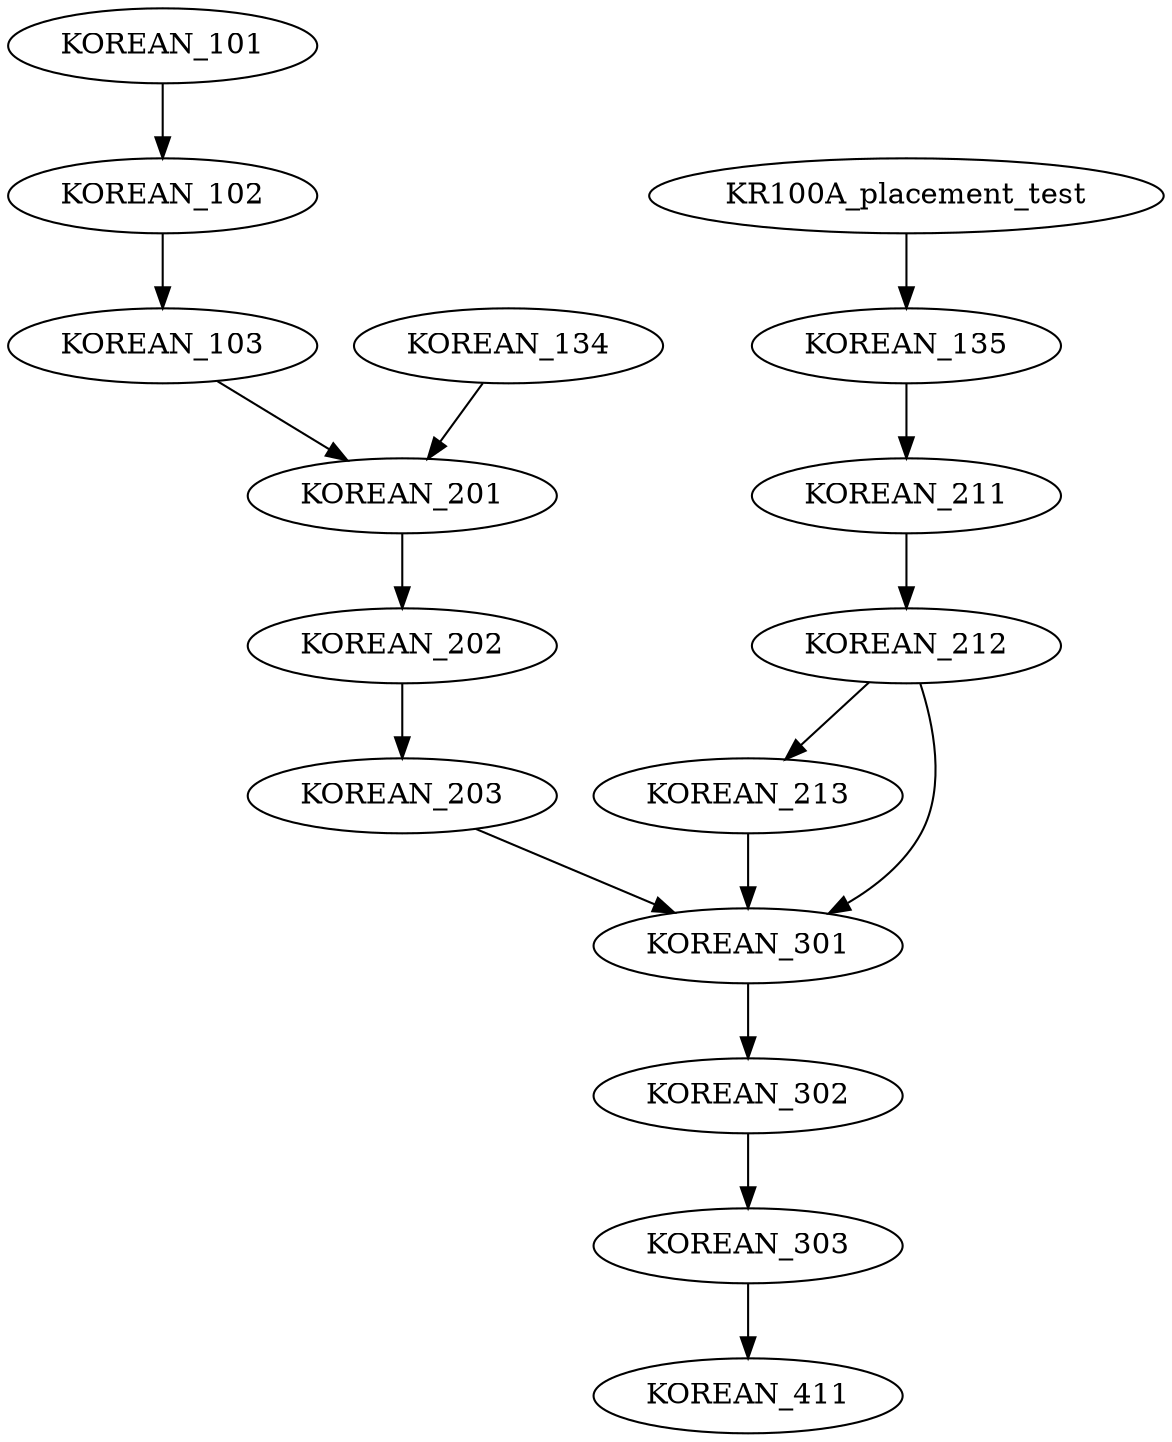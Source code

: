 digraph G {
    edge [color=black];
    KOREAN_101 -> KOREAN_102;
    edge [color=black];
    KOREAN_102 -> KOREAN_103;
    edge [color=black];
    KR100A_placement_test -> KOREAN_135;
    edge [color=black];
    KOREAN_103 -> KOREAN_201;
    KOREAN_134 -> KOREAN_201;
    edge [color=black];
    KOREAN_201 -> KOREAN_202;
    edge [color=black];
    KOREAN_202 -> KOREAN_203;
    edge [color=black];
    KOREAN_135 -> KOREAN_211;
    edge [color=black];
    KOREAN_211 -> KOREAN_212;
    edge [color=black];
    KOREAN_212 -> KOREAN_213;
    edge [color=black];
    KOREAN_203 -> KOREAN_301;
    KOREAN_212 -> KOREAN_301;
    KOREAN_213 -> KOREAN_301;
    edge [color=black];
    KOREAN_301 -> KOREAN_302;
    edge [color=black];
    KOREAN_302 -> KOREAN_303;
    edge [color=black];
    KOREAN_303 -> KOREAN_411;
}
